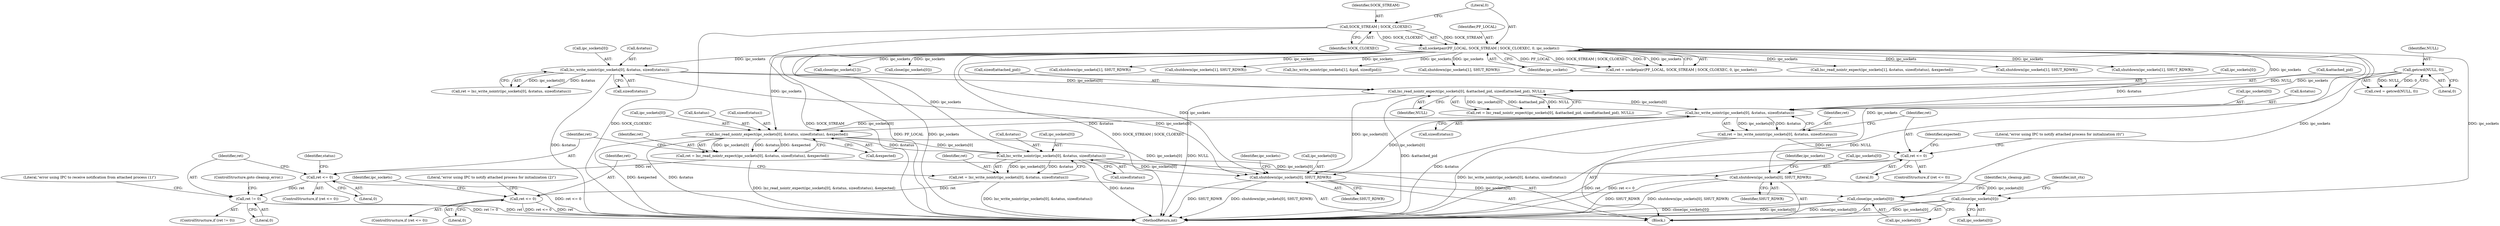 digraph "0_lxc_81f466d05f2a89cb4f122ef7f593ff3f279b165c_1@API" {
"1000420" [label="(Call,lxc_write_nointr(ipc_sockets[0], &status, sizeof(status)))"];
"1000369" [label="(Call,lxc_read_nointr_expect(ipc_sockets[0], &attached_pid, sizeof(attached_pid), NULL))"];
"1000281" [label="(Call,socketpair(PF_LOCAL, SOCK_STREAM | SOCK_CLOEXEC, 0, ipc_sockets))"];
"1000283" [label="(Call,SOCK_STREAM | SOCK_CLOEXEC)"];
"1000351" [label="(Call,lxc_write_nointr(ipc_sockets[0], &status, sizeof(status)))"];
"1000244" [label="(Call,getcwd(NULL, 0))"];
"1000418" [label="(Call,ret = lxc_write_nointr(ipc_sockets[0], &status, sizeof(status)))"];
"1000429" [label="(Call,ret <= 0)"];
"1000441" [label="(Call,lxc_read_nointr_expect(ipc_sockets[0], &status, sizeof(status), &expected))"];
"1000439" [label="(Call,ret = lxc_read_nointr_expect(ipc_sockets[0], &status, sizeof(status), &expected))"];
"1000452" [label="(Call,ret <= 0)"];
"1000457" [label="(Call,ret != 0)"];
"1000468" [label="(Call,lxc_write_nointr(ipc_sockets[0], &status, sizeof(status)))"];
"1000466" [label="(Call,ret = lxc_write_nointr(ipc_sockets[0], &status, sizeof(status)))"];
"1000477" [label="(Call,ret <= 0)"];
"1000484" [label="(Call,shutdown(ipc_sockets[0], SHUT_RDWR))"];
"1000489" [label="(Call,close(ipc_sockets[0]))"];
"1000502" [label="(Call,shutdown(ipc_sockets[0], SHUT_RDWR))"];
"1000507" [label="(Call,close(ipc_sockets[0]))"];
"1000509" [label="(Identifier,ipc_sockets)"];
"1000242" [label="(Call,cwd = getcwd(NULL, 0))"];
"1000326" [label="(Call,close(ipc_sockets[1]))"];
"1000467" [label="(Identifier,ret)"];
"1000486" [label="(Identifier,ipc_sockets)"];
"1000445" [label="(Call,&status)"];
"1000349" [label="(Call,ret = lxc_write_nointr(ipc_sockets[0], &status, sizeof(status)))"];
"1000464" [label="(Identifier,status)"];
"1000462" [label="(ControlStructure,goto cleanup_error;)"];
"1000522" [label="(Call,close(ipc_sockets[0]))"];
"1000373" [label="(Call,&attached_pid)"];
"1000695" [label="(MethodReturn,int)"];
"1000468" [label="(Call,lxc_write_nointr(ipc_sockets[0], &status, sizeof(status)))"];
"1000479" [label="(Literal,0)"];
"1000609" [label="(Call,shutdown(ipc_sockets[1], SHUT_RDWR))"];
"1000494" [label="(Identifier,init_ctx)"];
"1000441" [label="(Call,lxc_read_nointr_expect(ipc_sockets[0], &status, sizeof(status), &expected))"];
"1000461" [label="(Literal,\"error using IPC to receive notification from attached process (1)\")"];
"1000587" [label="(Call,shutdown(ipc_sockets[1], SHUT_RDWR))"];
"1000426" [label="(Call,sizeof(status))"];
"1000454" [label="(Literal,0)"];
"1000447" [label="(Call,sizeof(status))"];
"1000669" [label="(Call,lxc_write_nointr(ipc_sockets[1], &pid, sizeof(pid)))"];
"1000431" [label="(Literal,0)"];
"1000484" [label="(Call,shutdown(ipc_sockets[0], SHUT_RDWR))"];
"1000352" [label="(Call,ipc_sockets[0])"];
"1000456" [label="(ControlStructure,if (ret != 0))"];
"1000685" [label="(Call,shutdown(ipc_sockets[1], SHUT_RDWR))"];
"1000512" [label="(Identifier,to_cleanup_pid)"];
"1000503" [label="(Call,ipc_sockets[0])"];
"1000287" [label="(Identifier,ipc_sockets)"];
"1000321" [label="(Block,)"];
"1000367" [label="(Call,ret = lxc_read_nointr_expect(ipc_sockets[0], &attached_pid, sizeof(attached_pid), NULL))"];
"1000458" [label="(Identifier,ret)"];
"1000453" [label="(Identifier,ret)"];
"1000457" [label="(Call,ret != 0)"];
"1000477" [label="(Call,ret <= 0)"];
"1000488" [label="(Identifier,SHUT_RDWR)"];
"1000245" [label="(Identifier,NULL)"];
"1000375" [label="(Call,sizeof(attached_pid))"];
"1000452" [label="(Call,ret <= 0)"];
"1000489" [label="(Call,close(ipc_sockets[0]))"];
"1000451" [label="(ControlStructure,if (ret <= 0))"];
"1000428" [label="(ControlStructure,if (ret <= 0))"];
"1000244" [label="(Call,getcwd(NULL, 0))"];
"1000351" [label="(Call,lxc_write_nointr(ipc_sockets[0], &status, sizeof(status)))"];
"1000285" [label="(Identifier,SOCK_CLOEXEC)"];
"1000279" [label="(Call,ret = socketpair(PF_LOCAL, SOCK_STREAM | SOCK_CLOEXEC, 0, ipc_sockets))"];
"1000482" [label="(Literal,\"error using IPC to notify attached process for initialization (2)\")"];
"1000370" [label="(Call,ipc_sockets[0])"];
"1000437" [label="(Identifier,expected)"];
"1000490" [label="(Call,ipc_sockets[0])"];
"1000491" [label="(Identifier,ipc_sockets)"];
"1000281" [label="(Call,socketpair(PF_LOCAL, SOCK_STREAM | SOCK_CLOEXEC, 0, ipc_sockets))"];
"1000485" [label="(Call,ipc_sockets[0])"];
"1000535" [label="(Call,lxc_read_nointr_expect(ipc_sockets[1], &status, sizeof(status), &expected))"];
"1000474" [label="(Call,sizeof(status))"];
"1000449" [label="(Call,&expected)"];
"1000421" [label="(Call,ipc_sockets[0])"];
"1000476" [label="(ControlStructure,if (ret <= 0))"];
"1000282" [label="(Identifier,PF_LOCAL)"];
"1000507" [label="(Call,close(ipc_sockets[0]))"];
"1000283" [label="(Call,SOCK_STREAM | SOCK_CLOEXEC)"];
"1000420" [label="(Call,lxc_write_nointr(ipc_sockets[0], &status, sizeof(status)))"];
"1000369" [label="(Call,lxc_read_nointr_expect(ipc_sockets[0], &attached_pid, sizeof(attached_pid), NULL))"];
"1000439" [label="(Call,ret = lxc_read_nointr_expect(ipc_sockets[0], &status, sizeof(status), &expected))"];
"1000355" [label="(Call,&status)"];
"1000246" [label="(Literal,0)"];
"1000552" [label="(Call,shutdown(ipc_sockets[1], SHUT_RDWR))"];
"1000424" [label="(Call,&status)"];
"1000478" [label="(Identifier,ret)"];
"1000284" [label="(Identifier,SOCK_STREAM)"];
"1000502" [label="(Call,shutdown(ipc_sockets[0], SHUT_RDWR))"];
"1000286" [label="(Literal,0)"];
"1000466" [label="(Call,ret = lxc_write_nointr(ipc_sockets[0], &status, sizeof(status)))"];
"1000418" [label="(Call,ret = lxc_write_nointr(ipc_sockets[0], &status, sizeof(status)))"];
"1000419" [label="(Identifier,ret)"];
"1000472" [label="(Call,&status)"];
"1000508" [label="(Call,ipc_sockets[0])"];
"1000506" [label="(Identifier,SHUT_RDWR)"];
"1000377" [label="(Identifier,NULL)"];
"1000659" [label="(Call,shutdown(ipc_sockets[1], SHUT_RDWR))"];
"1000429" [label="(Call,ret <= 0)"];
"1000434" [label="(Literal,\"error using IPC to notify attached process for initialization (0)\")"];
"1000430" [label="(Identifier,ret)"];
"1000440" [label="(Identifier,ret)"];
"1000357" [label="(Call,sizeof(status))"];
"1000469" [label="(Call,ipc_sockets[0])"];
"1000459" [label="(Literal,0)"];
"1000442" [label="(Call,ipc_sockets[0])"];
"1000420" -> "1000418"  [label="AST: "];
"1000420" -> "1000426"  [label="CFG: "];
"1000421" -> "1000420"  [label="AST: "];
"1000424" -> "1000420"  [label="AST: "];
"1000426" -> "1000420"  [label="AST: "];
"1000418" -> "1000420"  [label="CFG: "];
"1000420" -> "1000695"  [label="DDG: &status"];
"1000420" -> "1000418"  [label="DDG: ipc_sockets[0]"];
"1000420" -> "1000418"  [label="DDG: &status"];
"1000369" -> "1000420"  [label="DDG: ipc_sockets[0]"];
"1000281" -> "1000420"  [label="DDG: ipc_sockets"];
"1000351" -> "1000420"  [label="DDG: &status"];
"1000420" -> "1000441"  [label="DDG: ipc_sockets[0]"];
"1000420" -> "1000441"  [label="DDG: &status"];
"1000420" -> "1000502"  [label="DDG: ipc_sockets[0]"];
"1000369" -> "1000367"  [label="AST: "];
"1000369" -> "1000377"  [label="CFG: "];
"1000370" -> "1000369"  [label="AST: "];
"1000373" -> "1000369"  [label="AST: "];
"1000375" -> "1000369"  [label="AST: "];
"1000377" -> "1000369"  [label="AST: "];
"1000367" -> "1000369"  [label="CFG: "];
"1000369" -> "1000695"  [label="DDG: NULL"];
"1000369" -> "1000695"  [label="DDG: &attached_pid"];
"1000369" -> "1000367"  [label="DDG: ipc_sockets[0]"];
"1000369" -> "1000367"  [label="DDG: &attached_pid"];
"1000369" -> "1000367"  [label="DDG: NULL"];
"1000281" -> "1000369"  [label="DDG: ipc_sockets"];
"1000351" -> "1000369"  [label="DDG: ipc_sockets[0]"];
"1000244" -> "1000369"  [label="DDG: NULL"];
"1000369" -> "1000502"  [label="DDG: ipc_sockets[0]"];
"1000281" -> "1000279"  [label="AST: "];
"1000281" -> "1000287"  [label="CFG: "];
"1000282" -> "1000281"  [label="AST: "];
"1000283" -> "1000281"  [label="AST: "];
"1000286" -> "1000281"  [label="AST: "];
"1000287" -> "1000281"  [label="AST: "];
"1000279" -> "1000281"  [label="CFG: "];
"1000281" -> "1000695"  [label="DDG: PF_LOCAL"];
"1000281" -> "1000695"  [label="DDG: ipc_sockets"];
"1000281" -> "1000695"  [label="DDG: SOCK_STREAM | SOCK_CLOEXEC"];
"1000281" -> "1000279"  [label="DDG: PF_LOCAL"];
"1000281" -> "1000279"  [label="DDG: SOCK_STREAM | SOCK_CLOEXEC"];
"1000281" -> "1000279"  [label="DDG: 0"];
"1000281" -> "1000279"  [label="DDG: ipc_sockets"];
"1000283" -> "1000281"  [label="DDG: SOCK_STREAM"];
"1000283" -> "1000281"  [label="DDG: SOCK_CLOEXEC"];
"1000281" -> "1000326"  [label="DDG: ipc_sockets"];
"1000281" -> "1000351"  [label="DDG: ipc_sockets"];
"1000281" -> "1000441"  [label="DDG: ipc_sockets"];
"1000281" -> "1000468"  [label="DDG: ipc_sockets"];
"1000281" -> "1000484"  [label="DDG: ipc_sockets"];
"1000281" -> "1000489"  [label="DDG: ipc_sockets"];
"1000281" -> "1000502"  [label="DDG: ipc_sockets"];
"1000281" -> "1000507"  [label="DDG: ipc_sockets"];
"1000281" -> "1000522"  [label="DDG: ipc_sockets"];
"1000281" -> "1000535"  [label="DDG: ipc_sockets"];
"1000281" -> "1000552"  [label="DDG: ipc_sockets"];
"1000281" -> "1000587"  [label="DDG: ipc_sockets"];
"1000281" -> "1000609"  [label="DDG: ipc_sockets"];
"1000281" -> "1000659"  [label="DDG: ipc_sockets"];
"1000281" -> "1000669"  [label="DDG: ipc_sockets"];
"1000281" -> "1000685"  [label="DDG: ipc_sockets"];
"1000283" -> "1000285"  [label="CFG: "];
"1000284" -> "1000283"  [label="AST: "];
"1000285" -> "1000283"  [label="AST: "];
"1000286" -> "1000283"  [label="CFG: "];
"1000283" -> "1000695"  [label="DDG: SOCK_CLOEXEC"];
"1000283" -> "1000695"  [label="DDG: SOCK_STREAM"];
"1000351" -> "1000349"  [label="AST: "];
"1000351" -> "1000357"  [label="CFG: "];
"1000352" -> "1000351"  [label="AST: "];
"1000355" -> "1000351"  [label="AST: "];
"1000357" -> "1000351"  [label="AST: "];
"1000349" -> "1000351"  [label="CFG: "];
"1000351" -> "1000695"  [label="DDG: &status"];
"1000351" -> "1000349"  [label="DDG: ipc_sockets[0]"];
"1000351" -> "1000349"  [label="DDG: &status"];
"1000351" -> "1000502"  [label="DDG: ipc_sockets[0]"];
"1000244" -> "1000242"  [label="AST: "];
"1000244" -> "1000246"  [label="CFG: "];
"1000245" -> "1000244"  [label="AST: "];
"1000246" -> "1000244"  [label="AST: "];
"1000242" -> "1000244"  [label="CFG: "];
"1000244" -> "1000695"  [label="DDG: NULL"];
"1000244" -> "1000242"  [label="DDG: NULL"];
"1000244" -> "1000242"  [label="DDG: 0"];
"1000418" -> "1000321"  [label="AST: "];
"1000419" -> "1000418"  [label="AST: "];
"1000430" -> "1000418"  [label="CFG: "];
"1000418" -> "1000695"  [label="DDG: lxc_write_nointr(ipc_sockets[0], &status, sizeof(status))"];
"1000418" -> "1000429"  [label="DDG: ret"];
"1000429" -> "1000428"  [label="AST: "];
"1000429" -> "1000431"  [label="CFG: "];
"1000430" -> "1000429"  [label="AST: "];
"1000431" -> "1000429"  [label="AST: "];
"1000434" -> "1000429"  [label="CFG: "];
"1000437" -> "1000429"  [label="CFG: "];
"1000429" -> "1000695"  [label="DDG: ret"];
"1000429" -> "1000695"  [label="DDG: ret <= 0"];
"1000441" -> "1000439"  [label="AST: "];
"1000441" -> "1000449"  [label="CFG: "];
"1000442" -> "1000441"  [label="AST: "];
"1000445" -> "1000441"  [label="AST: "];
"1000447" -> "1000441"  [label="AST: "];
"1000449" -> "1000441"  [label="AST: "];
"1000439" -> "1000441"  [label="CFG: "];
"1000441" -> "1000695"  [label="DDG: &expected"];
"1000441" -> "1000695"  [label="DDG: &status"];
"1000441" -> "1000439"  [label="DDG: ipc_sockets[0]"];
"1000441" -> "1000439"  [label="DDG: &status"];
"1000441" -> "1000439"  [label="DDG: &expected"];
"1000441" -> "1000468"  [label="DDG: ipc_sockets[0]"];
"1000441" -> "1000468"  [label="DDG: &status"];
"1000441" -> "1000502"  [label="DDG: ipc_sockets[0]"];
"1000439" -> "1000321"  [label="AST: "];
"1000440" -> "1000439"  [label="AST: "];
"1000453" -> "1000439"  [label="CFG: "];
"1000439" -> "1000695"  [label="DDG: lxc_read_nointr_expect(ipc_sockets[0], &status, sizeof(status), &expected)"];
"1000439" -> "1000452"  [label="DDG: ret"];
"1000452" -> "1000451"  [label="AST: "];
"1000452" -> "1000454"  [label="CFG: "];
"1000453" -> "1000452"  [label="AST: "];
"1000454" -> "1000452"  [label="AST: "];
"1000458" -> "1000452"  [label="CFG: "];
"1000464" -> "1000452"  [label="CFG: "];
"1000452" -> "1000695"  [label="DDG: ret <= 0"];
"1000452" -> "1000457"  [label="DDG: ret"];
"1000457" -> "1000456"  [label="AST: "];
"1000457" -> "1000459"  [label="CFG: "];
"1000458" -> "1000457"  [label="AST: "];
"1000459" -> "1000457"  [label="AST: "];
"1000461" -> "1000457"  [label="CFG: "];
"1000462" -> "1000457"  [label="CFG: "];
"1000457" -> "1000695"  [label="DDG: ret != 0"];
"1000457" -> "1000695"  [label="DDG: ret"];
"1000468" -> "1000466"  [label="AST: "];
"1000468" -> "1000474"  [label="CFG: "];
"1000469" -> "1000468"  [label="AST: "];
"1000472" -> "1000468"  [label="AST: "];
"1000474" -> "1000468"  [label="AST: "];
"1000466" -> "1000468"  [label="CFG: "];
"1000468" -> "1000695"  [label="DDG: &status"];
"1000468" -> "1000466"  [label="DDG: ipc_sockets[0]"];
"1000468" -> "1000466"  [label="DDG: &status"];
"1000468" -> "1000484"  [label="DDG: ipc_sockets[0]"];
"1000468" -> "1000502"  [label="DDG: ipc_sockets[0]"];
"1000466" -> "1000321"  [label="AST: "];
"1000467" -> "1000466"  [label="AST: "];
"1000478" -> "1000466"  [label="CFG: "];
"1000466" -> "1000695"  [label="DDG: lxc_write_nointr(ipc_sockets[0], &status, sizeof(status))"];
"1000466" -> "1000477"  [label="DDG: ret"];
"1000477" -> "1000476"  [label="AST: "];
"1000477" -> "1000479"  [label="CFG: "];
"1000478" -> "1000477"  [label="AST: "];
"1000479" -> "1000477"  [label="AST: "];
"1000482" -> "1000477"  [label="CFG: "];
"1000486" -> "1000477"  [label="CFG: "];
"1000477" -> "1000695"  [label="DDG: ret <= 0"];
"1000477" -> "1000695"  [label="DDG: ret"];
"1000484" -> "1000321"  [label="AST: "];
"1000484" -> "1000488"  [label="CFG: "];
"1000485" -> "1000484"  [label="AST: "];
"1000488" -> "1000484"  [label="AST: "];
"1000491" -> "1000484"  [label="CFG: "];
"1000484" -> "1000695"  [label="DDG: SHUT_RDWR"];
"1000484" -> "1000695"  [label="DDG: shutdown(ipc_sockets[0], SHUT_RDWR)"];
"1000484" -> "1000489"  [label="DDG: ipc_sockets[0]"];
"1000489" -> "1000321"  [label="AST: "];
"1000489" -> "1000490"  [label="CFG: "];
"1000490" -> "1000489"  [label="AST: "];
"1000494" -> "1000489"  [label="CFG: "];
"1000489" -> "1000695"  [label="DDG: close(ipc_sockets[0])"];
"1000489" -> "1000695"  [label="DDG: ipc_sockets[0]"];
"1000502" -> "1000321"  [label="AST: "];
"1000502" -> "1000506"  [label="CFG: "];
"1000503" -> "1000502"  [label="AST: "];
"1000506" -> "1000502"  [label="AST: "];
"1000509" -> "1000502"  [label="CFG: "];
"1000502" -> "1000695"  [label="DDG: SHUT_RDWR"];
"1000502" -> "1000695"  [label="DDG: shutdown(ipc_sockets[0], SHUT_RDWR)"];
"1000502" -> "1000507"  [label="DDG: ipc_sockets[0]"];
"1000507" -> "1000321"  [label="AST: "];
"1000507" -> "1000508"  [label="CFG: "];
"1000508" -> "1000507"  [label="AST: "];
"1000512" -> "1000507"  [label="CFG: "];
"1000507" -> "1000695"  [label="DDG: close(ipc_sockets[0])"];
"1000507" -> "1000695"  [label="DDG: ipc_sockets[0]"];
}
